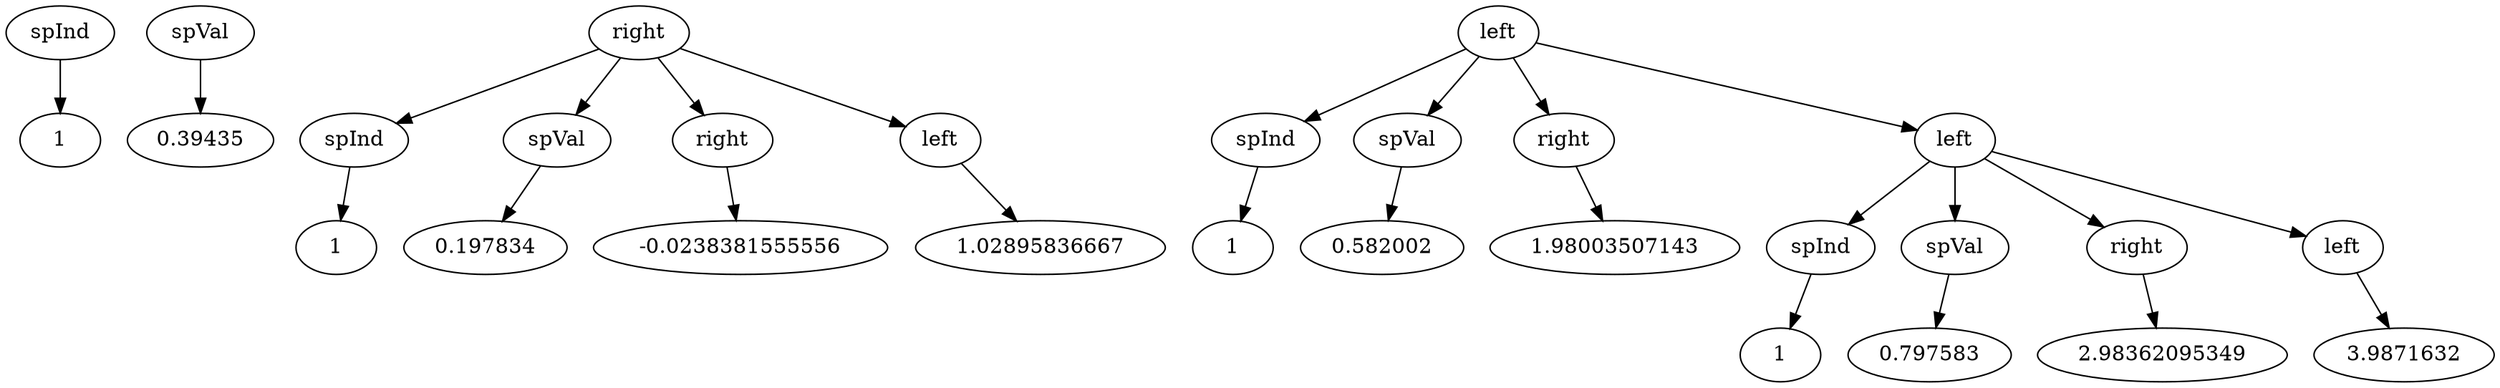 digraph {
	spInd [label=spInd]
	spInd1 [label=1]
	spInd -> spInd1
	spVal [label=spVal]
	"spVal0.39435" [label=0.39435]
	spVal -> "spVal0.39435"
	right [label=right]
	rightspInd [label=spInd]
	right -> rightspInd
	rightspInd [label=spInd]
	rightspInd1 [label=1]
	rightspInd -> rightspInd1
	rightspVal [label=spVal]
	right -> rightspVal
	rightspVal [label=spVal]
	"rightspVal0.197834" [label=0.197834]
	rightspVal -> "rightspVal0.197834"
	rightright [label=right]
	right -> rightright
	rightright [label=right]
	"rightright-0.0238381555556" [label=-0.0238381555556]
	rightright -> "rightright-0.0238381555556"
	rightleft [label=left]
	right -> rightleft
	rightleft [label=left]
	"rightleft1.02895836667" [label=1.02895836667]
	rightleft -> "rightleft1.02895836667"
	left [label=left]
	leftspInd [label=spInd]
	left -> leftspInd
	leftspInd [label=spInd]
	leftspInd1 [label=1]
	leftspInd -> leftspInd1
	leftspVal [label=spVal]
	left -> leftspVal
	leftspVal [label=spVal]
	"leftspVal0.582002" [label=0.582002]
	leftspVal -> "leftspVal0.582002"
	leftright [label=right]
	left -> leftright
	leftright [label=right]
	"leftright1.98003507143" [label=1.98003507143]
	leftright -> "leftright1.98003507143"
	leftleft [label=left]
	left -> leftleft
	leftleft [label=left]
	leftleftspInd [label=spInd]
	leftleft -> leftleftspInd
	leftleftspInd [label=spInd]
	leftleftspInd1 [label=1]
	leftleftspInd -> leftleftspInd1
	leftleftspVal [label=spVal]
	leftleft -> leftleftspVal
	leftleftspVal [label=spVal]
	"leftleftspVal0.797583" [label=0.797583]
	leftleftspVal -> "leftleftspVal0.797583"
	leftleftright [label=right]
	leftleft -> leftleftright
	leftleftright [label=right]
	"leftleftright2.98362095349" [label=2.98362095349]
	leftleftright -> "leftleftright2.98362095349"
	leftleftleft [label=left]
	leftleft -> leftleftleft
	leftleftleft [label=left]
	"leftleftleft3.9871632" [label=3.9871632]
	leftleftleft -> "leftleftleft3.9871632"
}

